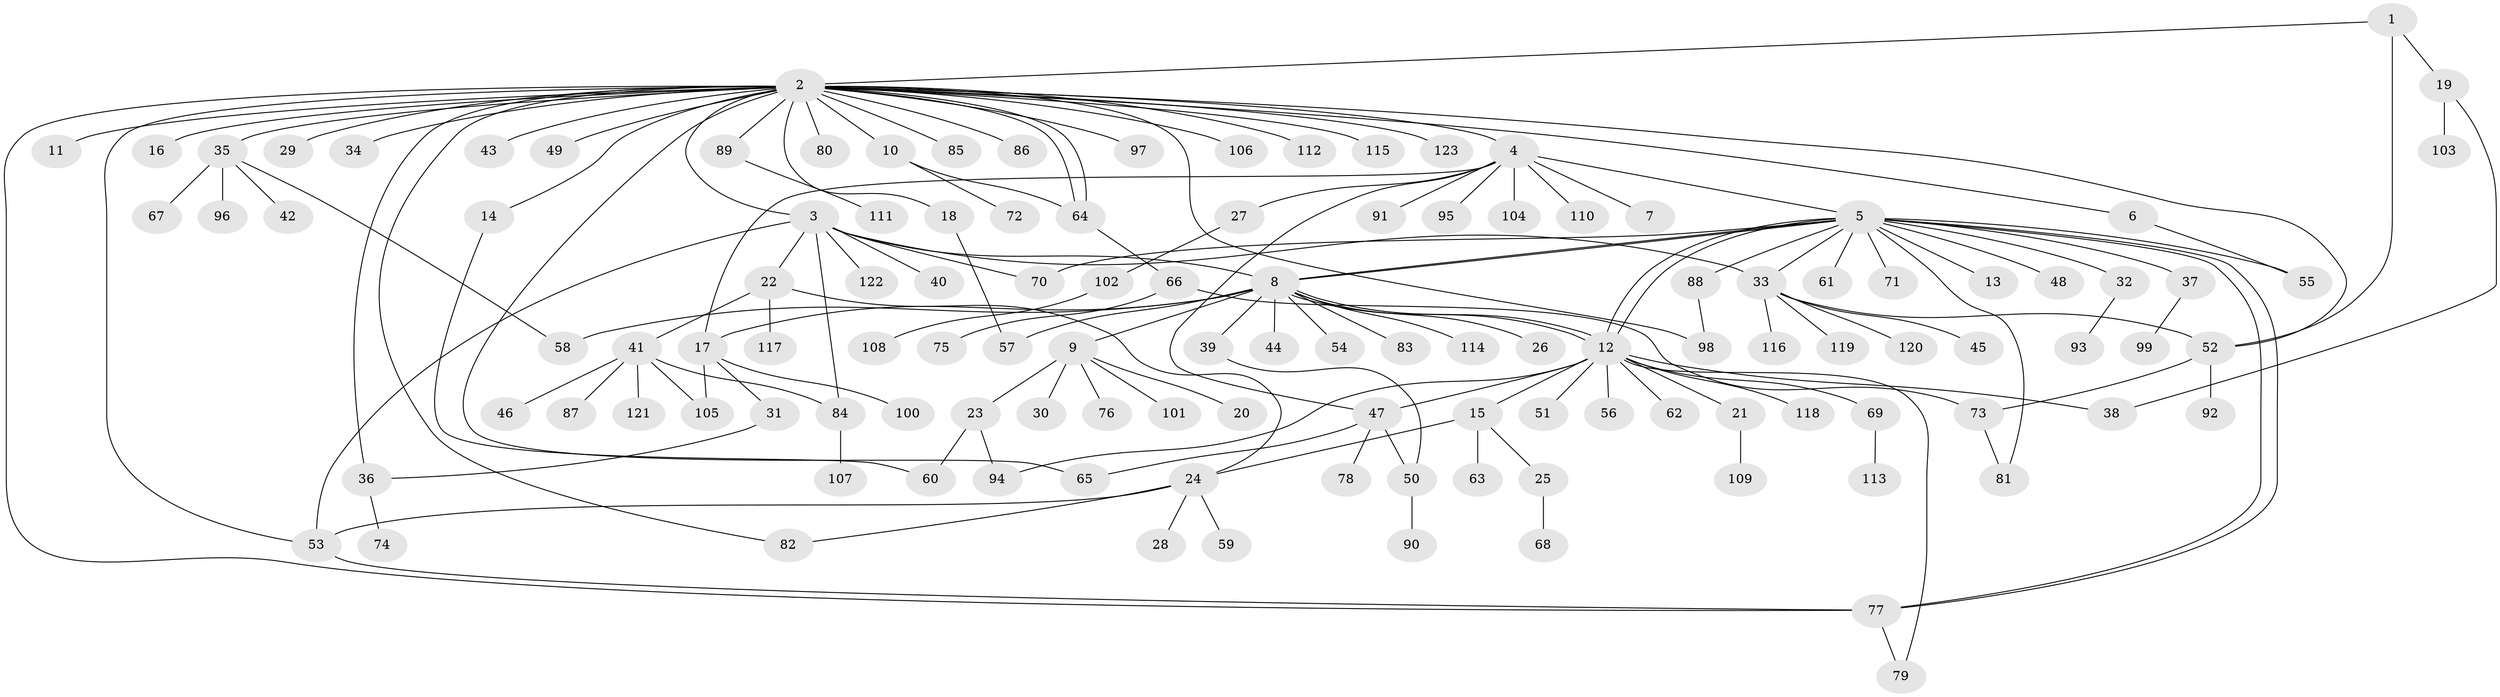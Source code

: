 // coarse degree distribution, {1: 0.9444444444444444, 15: 0.027777777777777776, 21: 0.027777777777777776}
// Generated by graph-tools (version 1.1) at 2025/51/03/04/25 21:51:24]
// undirected, 123 vertices, 157 edges
graph export_dot {
graph [start="1"]
  node [color=gray90,style=filled];
  1;
  2;
  3;
  4;
  5;
  6;
  7;
  8;
  9;
  10;
  11;
  12;
  13;
  14;
  15;
  16;
  17;
  18;
  19;
  20;
  21;
  22;
  23;
  24;
  25;
  26;
  27;
  28;
  29;
  30;
  31;
  32;
  33;
  34;
  35;
  36;
  37;
  38;
  39;
  40;
  41;
  42;
  43;
  44;
  45;
  46;
  47;
  48;
  49;
  50;
  51;
  52;
  53;
  54;
  55;
  56;
  57;
  58;
  59;
  60;
  61;
  62;
  63;
  64;
  65;
  66;
  67;
  68;
  69;
  70;
  71;
  72;
  73;
  74;
  75;
  76;
  77;
  78;
  79;
  80;
  81;
  82;
  83;
  84;
  85;
  86;
  87;
  88;
  89;
  90;
  91;
  92;
  93;
  94;
  95;
  96;
  97;
  98;
  99;
  100;
  101;
  102;
  103;
  104;
  105;
  106;
  107;
  108;
  109;
  110;
  111;
  112;
  113;
  114;
  115;
  116;
  117;
  118;
  119;
  120;
  121;
  122;
  123;
  1 -- 2;
  1 -- 19;
  1 -- 52;
  2 -- 3;
  2 -- 4;
  2 -- 6;
  2 -- 10;
  2 -- 11;
  2 -- 14;
  2 -- 16;
  2 -- 18;
  2 -- 29;
  2 -- 34;
  2 -- 35;
  2 -- 36;
  2 -- 43;
  2 -- 49;
  2 -- 52;
  2 -- 53;
  2 -- 64;
  2 -- 64;
  2 -- 65;
  2 -- 77;
  2 -- 80;
  2 -- 82;
  2 -- 85;
  2 -- 86;
  2 -- 89;
  2 -- 97;
  2 -- 98;
  2 -- 106;
  2 -- 112;
  2 -- 115;
  2 -- 123;
  3 -- 8;
  3 -- 22;
  3 -- 33;
  3 -- 40;
  3 -- 53;
  3 -- 70;
  3 -- 84;
  3 -- 122;
  4 -- 5;
  4 -- 7;
  4 -- 17;
  4 -- 27;
  4 -- 47;
  4 -- 91;
  4 -- 95;
  4 -- 104;
  4 -- 110;
  5 -- 8;
  5 -- 8;
  5 -- 12;
  5 -- 12;
  5 -- 13;
  5 -- 32;
  5 -- 33;
  5 -- 37;
  5 -- 48;
  5 -- 55;
  5 -- 61;
  5 -- 70;
  5 -- 71;
  5 -- 77;
  5 -- 77;
  5 -- 81;
  5 -- 88;
  6 -- 55;
  8 -- 9;
  8 -- 12;
  8 -- 12;
  8 -- 17;
  8 -- 26;
  8 -- 39;
  8 -- 44;
  8 -- 54;
  8 -- 57;
  8 -- 58;
  8 -- 83;
  8 -- 114;
  9 -- 20;
  9 -- 23;
  9 -- 30;
  9 -- 76;
  9 -- 101;
  10 -- 64;
  10 -- 72;
  12 -- 15;
  12 -- 21;
  12 -- 38;
  12 -- 47;
  12 -- 51;
  12 -- 56;
  12 -- 62;
  12 -- 69;
  12 -- 79;
  12 -- 94;
  12 -- 118;
  14 -- 60;
  15 -- 24;
  15 -- 25;
  15 -- 63;
  17 -- 31;
  17 -- 100;
  17 -- 105;
  18 -- 57;
  19 -- 38;
  19 -- 103;
  21 -- 109;
  22 -- 24;
  22 -- 41;
  22 -- 117;
  23 -- 60;
  23 -- 94;
  24 -- 28;
  24 -- 53;
  24 -- 59;
  24 -- 82;
  25 -- 68;
  27 -- 102;
  31 -- 36;
  32 -- 93;
  33 -- 45;
  33 -- 52;
  33 -- 116;
  33 -- 119;
  33 -- 120;
  35 -- 42;
  35 -- 58;
  35 -- 67;
  35 -- 96;
  36 -- 74;
  37 -- 99;
  39 -- 50;
  41 -- 46;
  41 -- 84;
  41 -- 87;
  41 -- 105;
  41 -- 121;
  47 -- 50;
  47 -- 65;
  47 -- 78;
  50 -- 90;
  52 -- 73;
  52 -- 92;
  53 -- 77;
  64 -- 66;
  66 -- 73;
  66 -- 75;
  69 -- 113;
  73 -- 81;
  77 -- 79;
  84 -- 107;
  88 -- 98;
  89 -- 111;
  102 -- 108;
}

